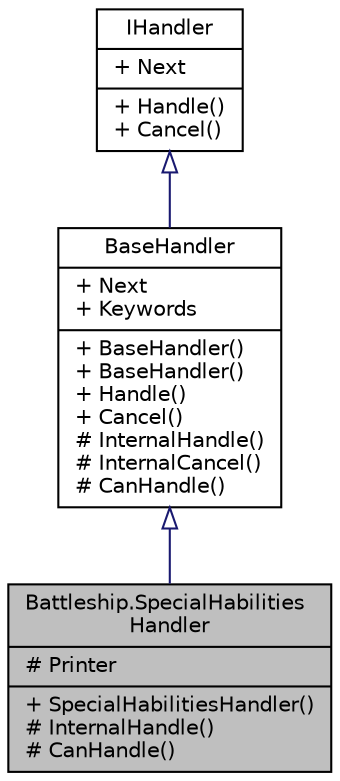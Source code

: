 digraph "Battleship.SpecialHabilitiesHandler"
{
 // INTERACTIVE_SVG=YES
 // LATEX_PDF_SIZE
  edge [fontname="Helvetica",fontsize="10",labelfontname="Helvetica",labelfontsize="10"];
  node [fontname="Helvetica",fontsize="10",shape=record];
  Node1 [label="{Battleship.SpecialHabilities\lHandler\n|# Printer\l|+ SpecialHabilitiesHandler()\l# InternalHandle()\l# CanHandle()\l}",height=0.2,width=0.4,color="black", fillcolor="grey75", style="filled", fontcolor="black",tooltip="Un \"handler\" del patrón Chain of Responsibility que implementa los comandos \"ataque aereo\",..."];
  Node2 -> Node1 [dir="back",color="midnightblue",fontsize="10",style="solid",arrowtail="onormal",fontname="Helvetica"];
  Node2 [label="{BaseHandler\n|+ Next\l+ Keywords\l|+ BaseHandler()\l+ BaseHandler()\l+ Handle()\l+ Cancel()\l# InternalHandle()\l# InternalCancel()\l# CanHandle()\l}",height=0.2,width=0.4,color="black", fillcolor="white", style="filled",URL="$classBattleship_1_1BaseHandler.html",tooltip="Clase base para implementar el patrón Chain of Responsibility. En ese patrón se pasa un mensaje a tra..."];
  Node3 -> Node2 [dir="back",color="midnightblue",fontsize="10",style="solid",arrowtail="onormal",fontname="Helvetica"];
  Node3 [label="{IHandler\n|+ Next\l|+ Handle()\l+ Cancel()\l}",height=0.2,width=0.4,color="black", fillcolor="white", style="filled",URL="$interfaceBattleship_1_1IHandler.html",tooltip="Interfaz para implementar el patrón Chain of Responsibility. En ese patrón se pasa un mensaje a travé..."];
}
